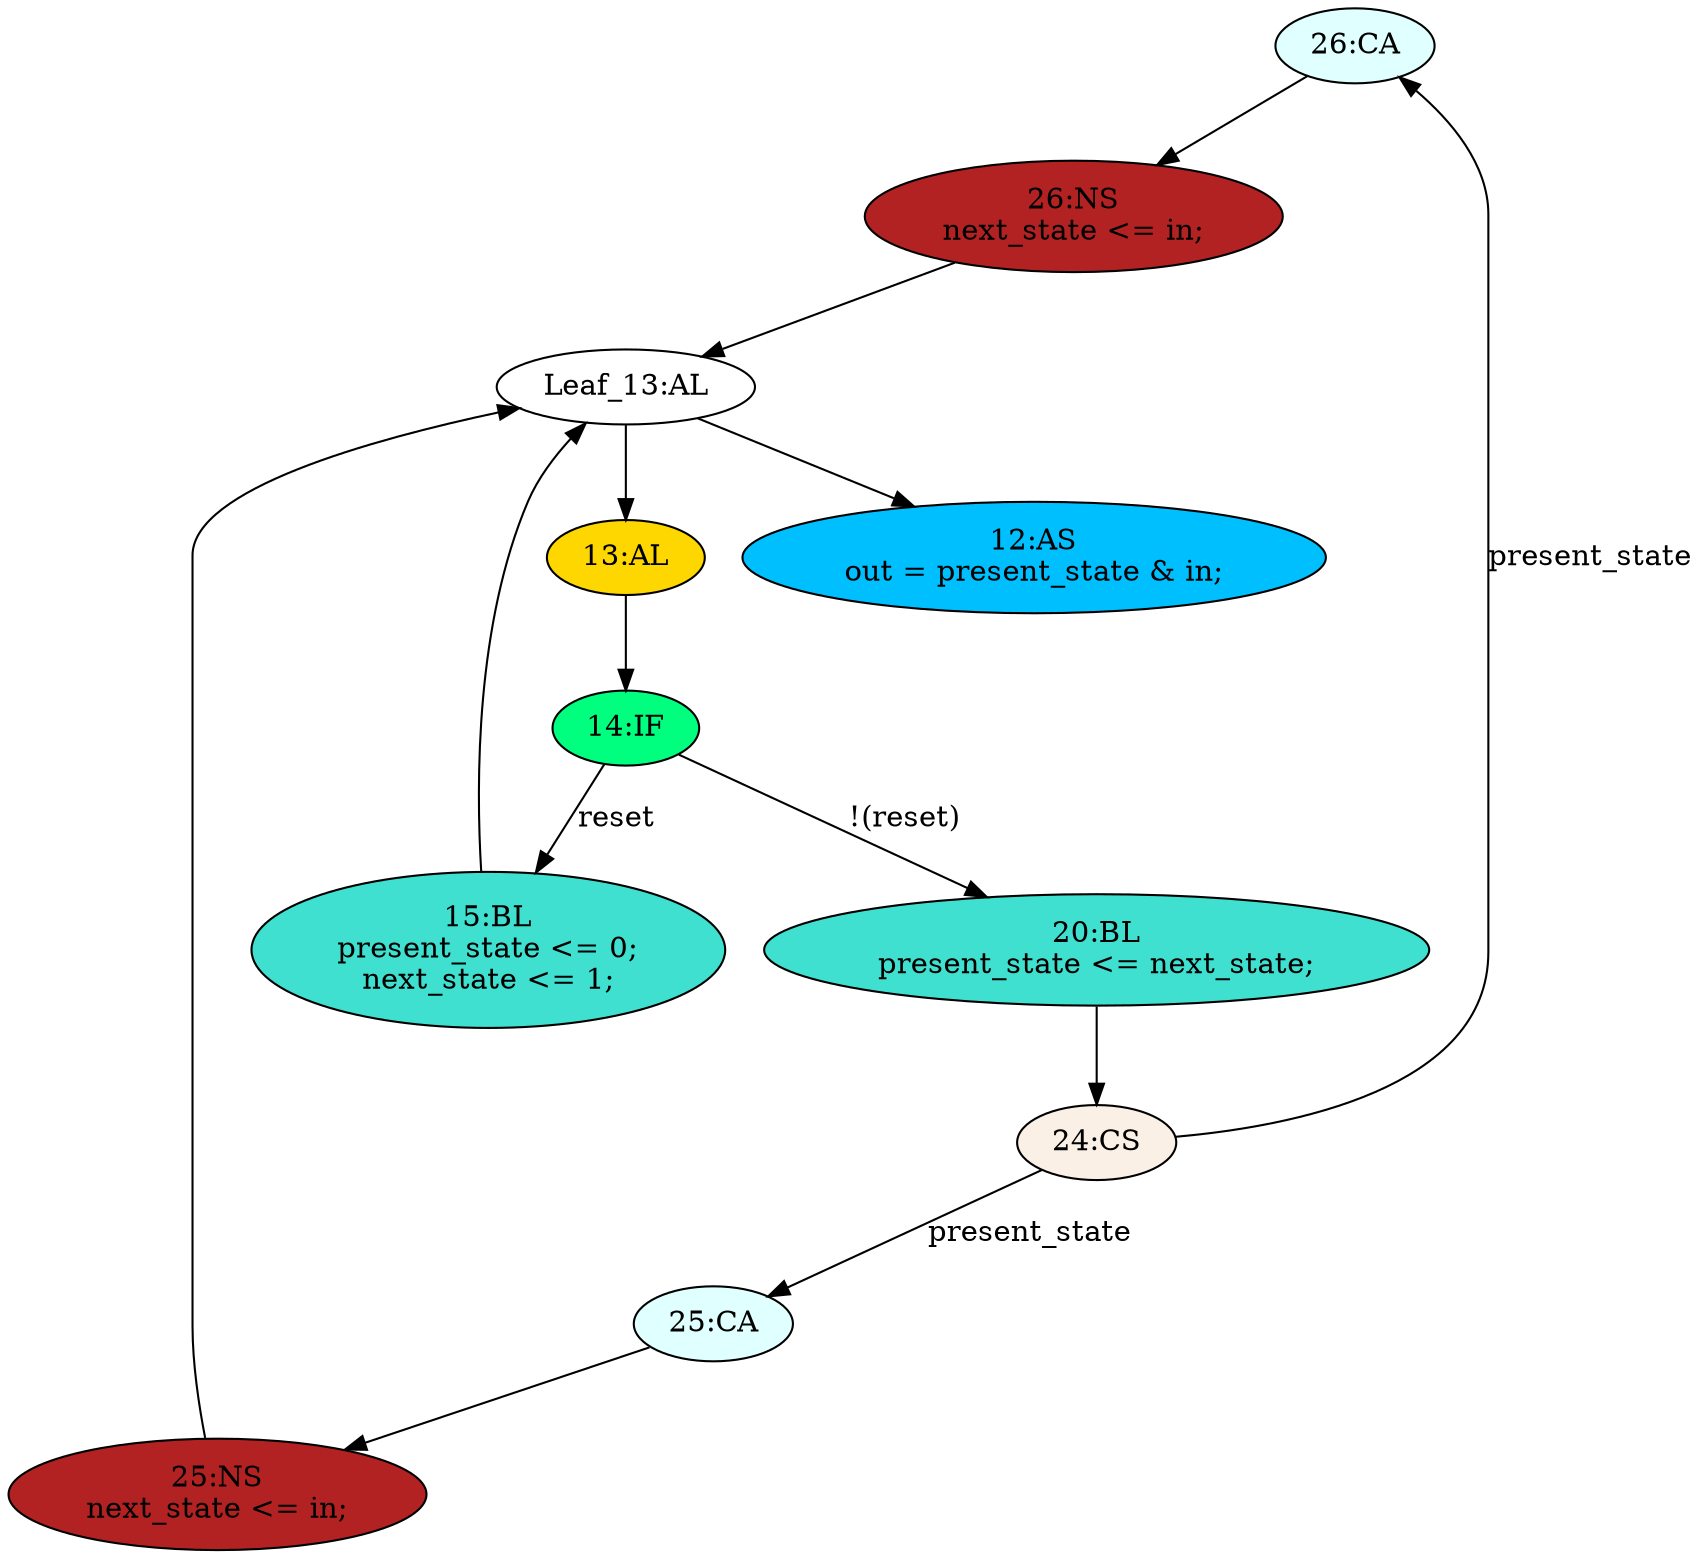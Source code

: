strict digraph "compose( ,  )" {
	node [label="\N"];
	"26:CA"	[ast="<pyverilog.vparser.ast.Case object at 0x7f2acd35ee50>",
		fillcolor=lightcyan,
		label="26:CA",
		statements="[]",
		style=filled,
		typ=Case];
	"26:NS"	[ast="<pyverilog.vparser.ast.NonblockingSubstitution object at 0x7f2acd2a0450>",
		fillcolor=firebrick,
		label="26:NS
next_state <= in;",
		statements="[<pyverilog.vparser.ast.NonblockingSubstitution object at 0x7f2acd2a0450>]",
		style=filled,
		typ=NonblockingSubstitution];
	"26:CA" -> "26:NS"	[cond="[]",
		lineno=None];
	"13:AL"	[ast="<pyverilog.vparser.ast.Always object at 0x7f2accfe3890>",
		clk_sens=True,
		fillcolor=gold,
		label="13:AL",
		sens="['clk', 'reset']",
		statements="[]",
		style=filled,
		typ=Always,
		use_var="['reset', 'in', 'present_state', 'next_state']"];
	"14:IF"	[ast="<pyverilog.vparser.ast.IfStatement object at 0x7f2accff1390>",
		fillcolor=springgreen,
		label="14:IF",
		statements="[]",
		style=filled,
		typ=IfStatement];
	"13:AL" -> "14:IF"	[cond="[]",
		lineno=None];
	"20:BL"	[ast="<pyverilog.vparser.ast.Block object at 0x7f2accffdd10>",
		fillcolor=turquoise,
		label="20:BL
present_state <= next_state;",
		statements="[<pyverilog.vparser.ast.NonblockingSubstitution object at 0x7f2accfe6650>]",
		style=filled,
		typ=Block];
	"24:CS"	[ast="<pyverilog.vparser.ast.CaseStatement object at 0x7f2accfe6550>",
		fillcolor=linen,
		label="24:CS",
		statements="[]",
		style=filled,
		typ=CaseStatement];
	"20:BL" -> "24:CS"	[cond="[]",
		lineno=None];
	"12:AS"	[ast="<pyverilog.vparser.ast.Assign object at 0x7f2accf96bd0>",
		def_var="['out']",
		fillcolor=deepskyblue,
		label="12:AS
out = present_state & in;",
		statements="[]",
		style=filled,
		typ=Assign,
		use_var="['present_state', 'in']"];
	"25:CA"	[ast="<pyverilog.vparser.ast.Case object at 0x7f2accfe6d10>",
		fillcolor=lightcyan,
		label="25:CA",
		statements="[]",
		style=filled,
		typ=Case];
	"25:NS"	[ast="<pyverilog.vparser.ast.NonblockingSubstitution object at 0x7f2accfe6290>",
		fillcolor=firebrick,
		label="25:NS
next_state <= in;",
		statements="[<pyverilog.vparser.ast.NonblockingSubstitution object at 0x7f2accfe6290>]",
		style=filled,
		typ=NonblockingSubstitution];
	"25:CA" -> "25:NS"	[cond="[]",
		lineno=None];
	"15:BL"	[ast="<pyverilog.vparser.ast.Block object at 0x7f2accf8ebd0>",
		fillcolor=turquoise,
		label="15:BL
present_state <= 0;
next_state <= 1;",
		statements="[<pyverilog.vparser.ast.NonblockingSubstitution object at 0x7f2accf8e4d0>, <pyverilog.vparser.ast.NonblockingSubstitution object \
at 0x7f2accff1650>]",
		style=filled,
		typ=Block];
	"Leaf_13:AL"	[def_var="['present_state', 'next_state']",
		label="Leaf_13:AL"];
	"15:BL" -> "Leaf_13:AL"	[cond="[]",
		lineno=None];
	"14:IF" -> "20:BL"	[cond="['reset']",
		label="!(reset)",
		lineno=14];
	"14:IF" -> "15:BL"	[cond="['reset']",
		label=reset,
		lineno=14];
	"Leaf_13:AL" -> "13:AL";
	"Leaf_13:AL" -> "12:AS";
	"25:NS" -> "Leaf_13:AL"	[cond="[]",
		lineno=None];
	"26:NS" -> "Leaf_13:AL"	[cond="[]",
		lineno=None];
	"24:CS" -> "26:CA"	[cond="['present_state']",
		label=present_state,
		lineno=24];
	"24:CS" -> "25:CA"	[cond="['present_state']",
		label=present_state,
		lineno=24];
}
